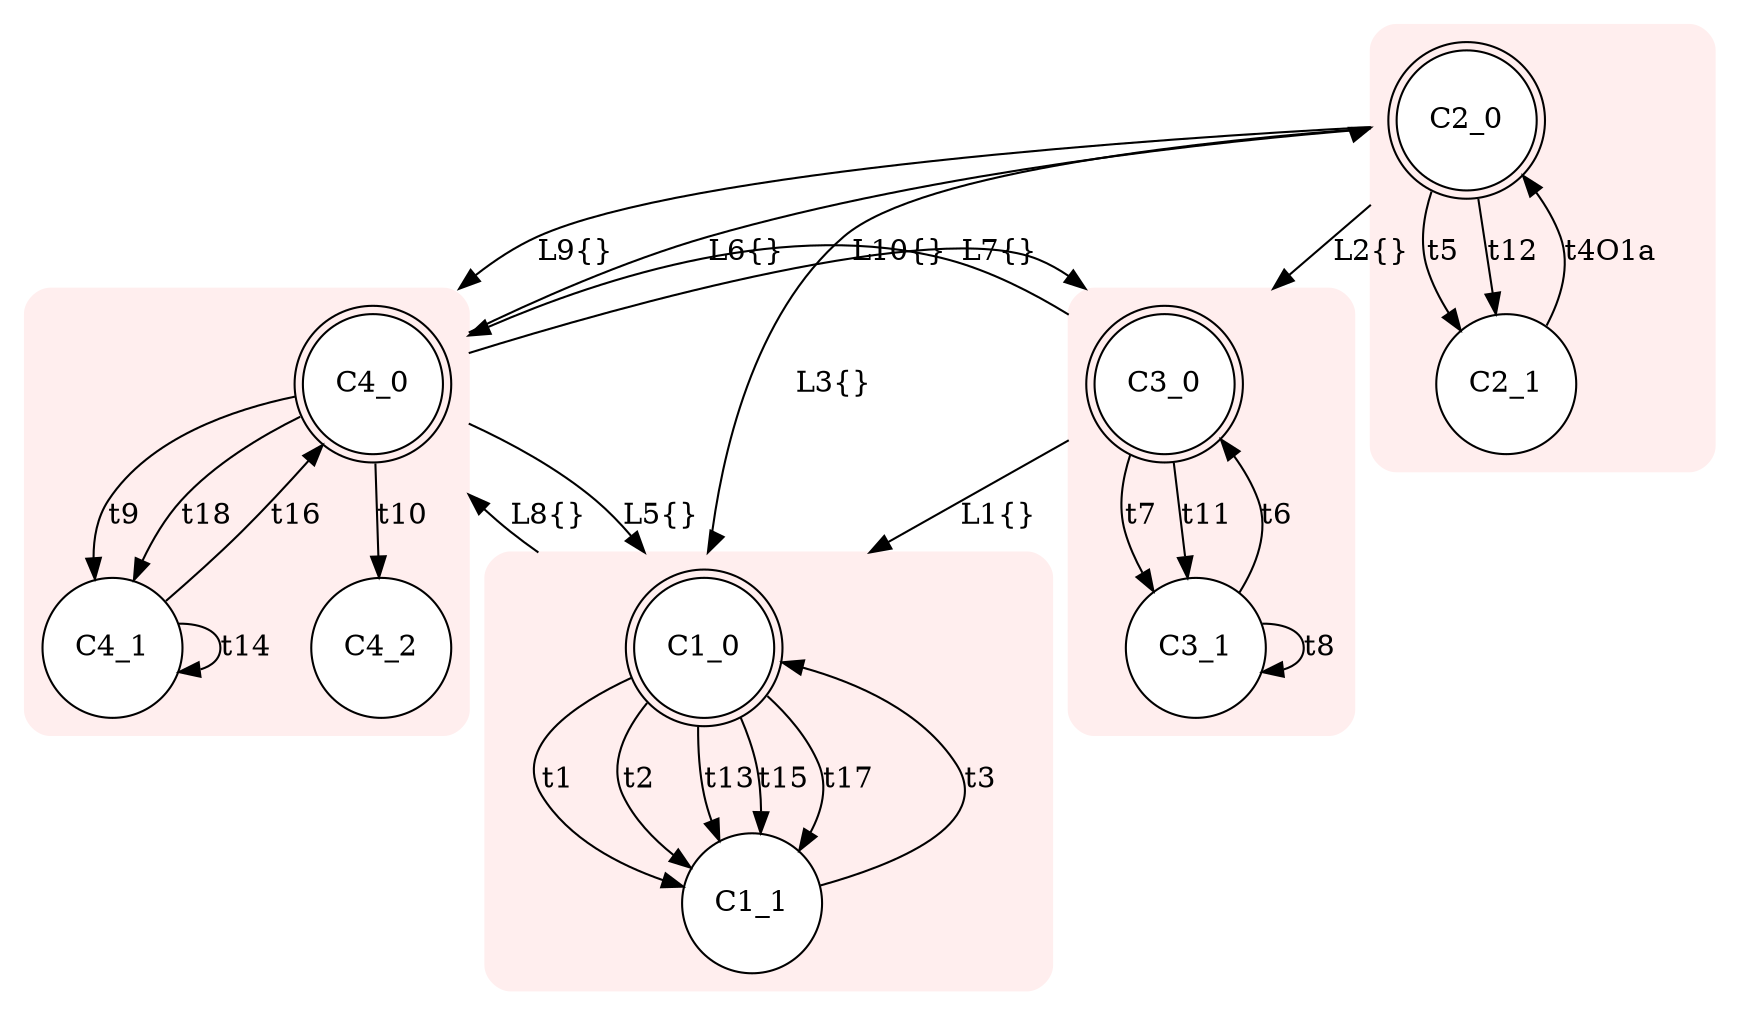 digraph "input/icp" {
node [style=filled fillcolor=white] compound=true
subgraph cluster1 {
style="rounded,filled" color="#FFEEEE"node [shape=doublecircle]; C1_0;
node [shape=circle];
C1_0 -> C1_1 [label="t1"];
C1_0 -> C1_1 [label="t2"];
C1_1 -> C1_0 [label="t3"];
C1_0 -> C1_1 [label="t13"];
C1_0 -> C1_1 [label="t15"];
C1_0 -> C1_1 [label="t17"];
}
subgraph cluster2 {
style="rounded,filled" color="#FFEEEE"node [shape=doublecircle]; C2_0;
node [shape=circle];
C2_1 -> C2_0 [label="t4O1a"];
C2_0 -> C2_1 [label="t5"];
C2_0 -> C2_1 [label="t12"];
}
subgraph cluster3 {
style="rounded,filled" color="#FFEEEE"node [shape=doublecircle]; C3_0;
node [shape=circle];
C3_1 -> C3_0 [label="t6"];
C3_0 -> C3_1 [label="t7"];
C3_1 -> C3_1 [label="t8"];
C3_0 -> C3_1 [label="t11"];
}
subgraph cluster4 {
style="rounded,filled" color="#FFEEEE"node [shape=doublecircle]; C4_0;
node [shape=circle];
C4_0 -> C4_1 [label="t9"];
C4_0 -> C4_2 [label="t10"];
C4_1 -> C4_1 [label="t14"];
C4_1 -> C4_0 [label="t16"];
C4_0 -> C4_1 [label="t18"];
}
C3_0 -> C1_0 [ltail=cluster3 lhead=cluster1 label="L1{}"];
C2_0 -> C3_0 [ltail=cluster2 lhead=cluster3 label="L2{}"];
C2_0 -> C1_0 [ltail=cluster2 lhead=cluster1 label="L3{}"];
C4_0 -> C1_0 [ltail=cluster4 lhead=cluster1 label="L5{}"];
C4_0 -> C2_0 [ltail=cluster4 lhead=cluster2 label="L6{}"];
C4_0 -> C3_0 [ltail=cluster4 lhead=cluster3 label="L7{}"];
C1_0 -> C4_0 [ltail=cluster1 lhead=cluster4 label="L8{}"];
C2_0 -> C4_0 [ltail=cluster2 lhead=cluster4 label="L9{}"];
C3_0 -> C4_0 [ltail=cluster3 lhead=cluster4 label="L10{}"];
}
